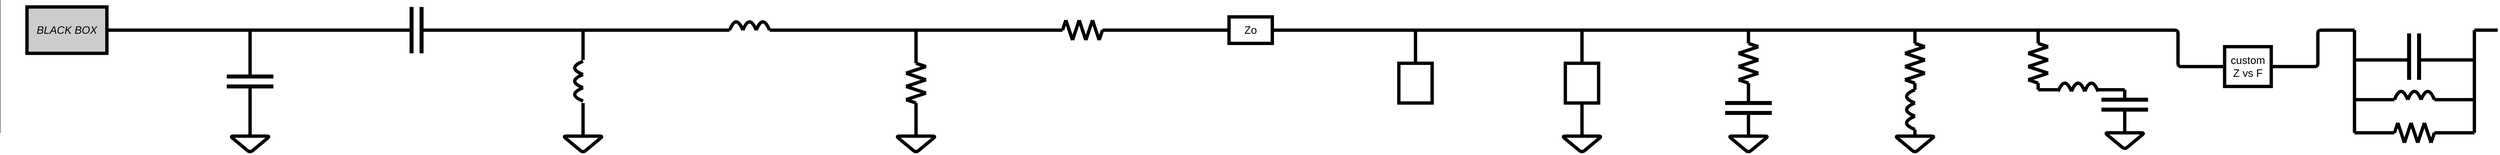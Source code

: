 <mxfile>
    <diagram id="JiPeBnl8MNzj9gC05diy" name="Page-1">
        <mxGraphModel dx="1409" dy="531" grid="1" gridSize="10" guides="1" tooltips="1" connect="1" arrows="1" fold="1" page="1" pageScale="1" pageWidth="827" pageHeight="1169" math="0" shadow="0">
            <root>
                <mxCell id="0"/>
                <mxCell id="1" parent="0"/>
                <mxCell id="uBmhupHGeQe9Bv0V8wx_-3" value="" style="endArrow=none;html=1;strokeWidth=10;" parent="1" edge="1">
                    <mxGeometry width="50" height="50" relative="1" as="geometry">
                        <mxPoint y="100" as="sourcePoint"/>
                        <mxPoint x="500" y="100" as="targetPoint"/>
                    </mxGeometry>
                </mxCell>
                <mxCell id="uBmhupHGeQe9Bv0V8wx_-4" value="" style="endArrow=none;html=1;strokeWidth=10;" parent="1" edge="1">
                    <mxGeometry width="50" height="50" relative="1" as="geometry">
                        <mxPoint x="250" y="240" as="sourcePoint"/>
                        <mxPoint x="250" y="100" as="targetPoint"/>
                    </mxGeometry>
                </mxCell>
                <mxCell id="uBmhupHGeQe9Bv0V8wx_-5" value="" style="endArrow=none;html=1;strokeWidth=12;" parent="1" edge="1">
                    <mxGeometry width="50" height="50" relative="1" as="geometry">
                        <mxPoint x="180" y="240" as="sourcePoint"/>
                        <mxPoint x="320" y="240" as="targetPoint"/>
                    </mxGeometry>
                </mxCell>
                <mxCell id="uBmhupHGeQe9Bv0V8wx_-6" value="" style="endArrow=none;html=1;strokeWidth=12;" parent="1" edge="1">
                    <mxGeometry width="50" height="50" relative="1" as="geometry">
                        <mxPoint x="180" y="270" as="sourcePoint"/>
                        <mxPoint x="320" y="270" as="targetPoint"/>
                    </mxGeometry>
                </mxCell>
                <mxCell id="uBmhupHGeQe9Bv0V8wx_-7" value="" style="endArrow=none;html=1;strokeWidth=10;" parent="1" edge="1">
                    <mxGeometry width="50" height="50" relative="1" as="geometry">
                        <mxPoint x="250" y="420" as="sourcePoint"/>
                        <mxPoint x="250" y="270" as="targetPoint"/>
                    </mxGeometry>
                </mxCell>
                <mxCell id="uBmhupHGeQe9Bv0V8wx_-8" value="" style="endArrow=none;html=1;strokeWidth=10;" parent="1" edge="1">
                    <mxGeometry width="50" height="50" relative="1" as="geometry">
                        <mxPoint x="250" y="420" as="sourcePoint"/>
                        <mxPoint x="250" y="420" as="targetPoint"/>
                        <Array as="points">
                            <mxPoint x="310" y="420"/>
                            <mxPoint x="250" y="470"/>
                            <mxPoint x="190" y="420"/>
                        </Array>
                    </mxGeometry>
                </mxCell>
                <mxCell id="uBmhupHGeQe9Bv0V8wx_-11" value="" style="endArrow=none;html=1;strokeWidth=10;" parent="1" edge="1">
                    <mxGeometry width="50" height="50" relative="1" as="geometry">
                        <mxPoint x="500" y="100" as="sourcePoint"/>
                        <mxPoint x="730" y="100" as="targetPoint"/>
                    </mxGeometry>
                </mxCell>
                <mxCell id="uBmhupHGeQe9Bv0V8wx_-12" value="" style="endArrow=none;html=1;strokeWidth=12;" parent="1" edge="1">
                    <mxGeometry width="50" height="50" relative="1" as="geometry">
                        <mxPoint x="735" y="30" as="sourcePoint"/>
                        <mxPoint x="735" y="170" as="targetPoint"/>
                    </mxGeometry>
                </mxCell>
                <mxCell id="uBmhupHGeQe9Bv0V8wx_-15" value="" style="endArrow=none;html=1;strokeWidth=12;" parent="1" edge="1">
                    <mxGeometry width="50" height="50" relative="1" as="geometry">
                        <mxPoint x="765" y="30" as="sourcePoint"/>
                        <mxPoint x="765" y="170" as="targetPoint"/>
                    </mxGeometry>
                </mxCell>
                <mxCell id="uBmhupHGeQe9Bv0V8wx_-16" value="" style="endArrow=none;html=1;strokeWidth=10;" parent="1" edge="1">
                    <mxGeometry width="50" height="50" relative="1" as="geometry">
                        <mxPoint x="770" y="100" as="sourcePoint"/>
                        <mxPoint x="1000" y="100" as="targetPoint"/>
                    </mxGeometry>
                </mxCell>
                <mxCell id="uBmhupHGeQe9Bv0V8wx_-25" value="" style="endArrow=none;html=1;strokeWidth=10;" parent="1" edge="1">
                    <mxGeometry width="50" height="50" relative="1" as="geometry">
                        <mxPoint x="1000" y="100" as="sourcePoint"/>
                        <mxPoint x="1500" y="100" as="targetPoint"/>
                    </mxGeometry>
                </mxCell>
                <mxCell id="uBmhupHGeQe9Bv0V8wx_-26" value="" style="endArrow=none;html=1;strokeWidth=10;" parent="1" edge="1">
                    <mxGeometry width="50" height="50" relative="1" as="geometry">
                        <mxPoint x="1250" y="190" as="sourcePoint"/>
                        <mxPoint x="1250" y="100" as="targetPoint"/>
                    </mxGeometry>
                </mxCell>
                <mxCell id="uBmhupHGeQe9Bv0V8wx_-29" value="" style="endArrow=none;html=1;strokeWidth=10;" parent="1" edge="1">
                    <mxGeometry width="50" height="50" relative="1" as="geometry">
                        <mxPoint x="1250" y="420" as="sourcePoint"/>
                        <mxPoint x="1250" y="320" as="targetPoint"/>
                    </mxGeometry>
                </mxCell>
                <mxCell id="uBmhupHGeQe9Bv0V8wx_-30" value="" style="endArrow=none;html=1;strokeWidth=10;" parent="1" edge="1">
                    <mxGeometry width="50" height="50" relative="1" as="geometry">
                        <mxPoint x="1250" y="420" as="sourcePoint"/>
                        <mxPoint x="1250" y="420" as="targetPoint"/>
                        <Array as="points">
                            <mxPoint x="1310" y="420"/>
                            <mxPoint x="1250" y="470"/>
                            <mxPoint x="1190" y="420"/>
                        </Array>
                    </mxGeometry>
                </mxCell>
                <mxCell id="uBmhupHGeQe9Bv0V8wx_-31" value="" style="endArrow=none;html=1;strokeWidth=10;curved=1;" parent="1" edge="1">
                    <mxGeometry width="50" height="50" relative="1" as="geometry">
                        <mxPoint x="1250" y="314" as="sourcePoint"/>
                        <mxPoint x="1250" y="274" as="targetPoint"/>
                        <Array as="points">
                            <mxPoint x="1200" y="294"/>
                        </Array>
                    </mxGeometry>
                </mxCell>
                <mxCell id="uBmhupHGeQe9Bv0V8wx_-32" value="" style="endArrow=none;html=1;strokeWidth=10;curved=1;" parent="1" edge="1">
                    <mxGeometry width="50" height="50" relative="1" as="geometry">
                        <mxPoint x="1250" y="274" as="sourcePoint"/>
                        <mxPoint x="1250" y="234" as="targetPoint"/>
                        <Array as="points">
                            <mxPoint x="1200" y="254"/>
                        </Array>
                    </mxGeometry>
                </mxCell>
                <mxCell id="uBmhupHGeQe9Bv0V8wx_-33" value="" style="endArrow=none;html=1;strokeWidth=10;curved=1;" parent="1" edge="1">
                    <mxGeometry width="50" height="50" relative="1" as="geometry">
                        <mxPoint x="1250" y="234" as="sourcePoint"/>
                        <mxPoint x="1250" y="194" as="targetPoint"/>
                        <Array as="points">
                            <mxPoint x="1200" y="214"/>
                        </Array>
                    </mxGeometry>
                </mxCell>
                <mxCell id="uBmhupHGeQe9Bv0V8wx_-35" value="" style="endArrow=none;html=1;strokeWidth=10;" parent="1" edge="1">
                    <mxGeometry width="50" height="50" relative="1" as="geometry">
                        <mxPoint x="1500" y="100" as="sourcePoint"/>
                        <mxPoint x="1690" y="100" as="targetPoint"/>
                    </mxGeometry>
                </mxCell>
                <mxCell id="uBmhupHGeQe9Bv0V8wx_-38" value="" style="endArrow=none;html=1;strokeWidth=10;" parent="1" edge="1">
                    <mxGeometry width="50" height="50" relative="1" as="geometry">
                        <mxPoint x="1810" y="100" as="sourcePoint"/>
                        <mxPoint x="2000" y="100" as="targetPoint"/>
                    </mxGeometry>
                </mxCell>
                <mxCell id="uBmhupHGeQe9Bv0V8wx_-42" value="" style="endArrow=none;html=1;strokeWidth=10;curved=1;" parent="1" edge="1">
                    <mxGeometry width="50" height="50" relative="1" as="geometry">
                        <mxPoint x="1690" y="100" as="sourcePoint"/>
                        <mxPoint x="1730" y="100" as="targetPoint"/>
                        <Array as="points">
                            <mxPoint x="1710" y="50"/>
                        </Array>
                    </mxGeometry>
                </mxCell>
                <mxCell id="uBmhupHGeQe9Bv0V8wx_-43" value="" style="endArrow=none;html=1;strokeWidth=10;curved=1;" parent="1" edge="1">
                    <mxGeometry width="50" height="50" relative="1" as="geometry">
                        <mxPoint x="1730" y="100" as="sourcePoint"/>
                        <mxPoint x="1770" y="100" as="targetPoint"/>
                        <Array as="points">
                            <mxPoint x="1750" y="50"/>
                        </Array>
                    </mxGeometry>
                </mxCell>
                <mxCell id="uBmhupHGeQe9Bv0V8wx_-44" value="" style="endArrow=none;html=1;strokeWidth=10;curved=1;" parent="1" edge="1">
                    <mxGeometry width="50" height="50" relative="1" as="geometry">
                        <mxPoint x="1770" y="100" as="sourcePoint"/>
                        <mxPoint x="1810" y="100" as="targetPoint"/>
                        <Array as="points">
                            <mxPoint x="1790" y="50"/>
                        </Array>
                    </mxGeometry>
                </mxCell>
                <mxCell id="uBmhupHGeQe9Bv0V8wx_-46" value="" style="endArrow=none;html=1;strokeWidth=10;" parent="1" edge="1">
                    <mxGeometry width="50" height="50" relative="1" as="geometry">
                        <mxPoint x="2000" y="100" as="sourcePoint"/>
                        <mxPoint x="2500" y="100" as="targetPoint"/>
                    </mxGeometry>
                </mxCell>
                <mxCell id="uBmhupHGeQe9Bv0V8wx_-47" value="" style="endArrow=none;html=1;strokeWidth=10;" parent="1" edge="1">
                    <mxGeometry width="50" height="50" relative="1" as="geometry">
                        <mxPoint x="2250" y="200" as="sourcePoint"/>
                        <mxPoint x="2250" y="100" as="targetPoint"/>
                    </mxGeometry>
                </mxCell>
                <mxCell id="uBmhupHGeQe9Bv0V8wx_-48" value="" style="endArrow=none;html=1;strokeWidth=10;" parent="1" edge="1">
                    <mxGeometry width="50" height="50" relative="1" as="geometry">
                        <mxPoint x="2250" y="420" as="sourcePoint"/>
                        <mxPoint x="2250" y="320" as="targetPoint"/>
                    </mxGeometry>
                </mxCell>
                <mxCell id="uBmhupHGeQe9Bv0V8wx_-49" value="" style="endArrow=none;html=1;strokeWidth=10;" parent="1" edge="1">
                    <mxGeometry width="50" height="50" relative="1" as="geometry">
                        <mxPoint x="2250" y="420" as="sourcePoint"/>
                        <mxPoint x="2250" y="420" as="targetPoint"/>
                        <Array as="points">
                            <mxPoint x="2310" y="420"/>
                            <mxPoint x="2250" y="470"/>
                            <mxPoint x="2190" y="420"/>
                        </Array>
                    </mxGeometry>
                </mxCell>
                <mxCell id="uBmhupHGeQe9Bv0V8wx_-53" value="" style="endArrow=none;html=1;strokeWidth=10;" parent="1" edge="1">
                    <mxGeometry width="50" height="50" relative="1" as="geometry">
                        <mxPoint x="2280" y="210" as="sourcePoint"/>
                        <mxPoint x="2250" y="200" as="targetPoint"/>
                    </mxGeometry>
                </mxCell>
                <mxCell id="uBmhupHGeQe9Bv0V8wx_-54" value="" style="endArrow=none;html=1;strokeWidth=10;" parent="1" edge="1">
                    <mxGeometry width="50" height="50" relative="1" as="geometry">
                        <mxPoint x="2280" y="250" as="sourcePoint"/>
                        <mxPoint x="2220" y="230.0" as="targetPoint"/>
                    </mxGeometry>
                </mxCell>
                <mxCell id="uBmhupHGeQe9Bv0V8wx_-55" value="" style="endArrow=none;html=1;strokeWidth=10;" parent="1" edge="1">
                    <mxGeometry width="50" height="50" relative="1" as="geometry">
                        <mxPoint x="2280" y="290" as="sourcePoint"/>
                        <mxPoint x="2220" y="270.0" as="targetPoint"/>
                    </mxGeometry>
                </mxCell>
                <mxCell id="uBmhupHGeQe9Bv0V8wx_-56" value="" style="endArrow=none;html=1;strokeWidth=10;" parent="1" edge="1">
                    <mxGeometry width="50" height="50" relative="1" as="geometry">
                        <mxPoint x="2280" y="250" as="sourcePoint"/>
                        <mxPoint x="2220" y="270" as="targetPoint"/>
                    </mxGeometry>
                </mxCell>
                <mxCell id="uBmhupHGeQe9Bv0V8wx_-57" value="" style="endArrow=none;html=1;strokeWidth=10;" parent="1" edge="1">
                    <mxGeometry width="50" height="50" relative="1" as="geometry">
                        <mxPoint x="2280" y="210.0" as="sourcePoint"/>
                        <mxPoint x="2220" y="230" as="targetPoint"/>
                    </mxGeometry>
                </mxCell>
                <mxCell id="uBmhupHGeQe9Bv0V8wx_-59" value="" style="endArrow=none;html=1;strokeWidth=10;" parent="1" edge="1">
                    <mxGeometry width="50" height="50" relative="1" as="geometry">
                        <mxPoint x="2280" y="290.0" as="sourcePoint"/>
                        <mxPoint x="2220" y="310" as="targetPoint"/>
                    </mxGeometry>
                </mxCell>
                <mxCell id="uBmhupHGeQe9Bv0V8wx_-60" value="" style="endArrow=none;html=1;strokeWidth=10;" parent="1" edge="1">
                    <mxGeometry width="50" height="50" relative="1" as="geometry">
                        <mxPoint x="2250" y="320.0" as="sourcePoint"/>
                        <mxPoint x="2220" y="310.0" as="targetPoint"/>
                    </mxGeometry>
                </mxCell>
                <mxCell id="uBmhupHGeQe9Bv0V8wx_-63" value="" style="endArrow=none;html=1;strokeWidth=10;" parent="1" edge="1">
                    <mxGeometry width="50" height="50" relative="1" as="geometry">
                        <mxPoint x="2500" y="100.0" as="sourcePoint"/>
                        <mxPoint x="2690" y="100.0" as="targetPoint"/>
                    </mxGeometry>
                </mxCell>
                <mxCell id="uBmhupHGeQe9Bv0V8wx_-64" value="" style="endArrow=none;html=1;strokeWidth=10;" parent="1" edge="1">
                    <mxGeometry width="50" height="50" relative="1" as="geometry">
                        <mxPoint x="2810" y="100.0" as="sourcePoint"/>
                        <mxPoint x="3000" y="100.0" as="targetPoint"/>
                    </mxGeometry>
                </mxCell>
                <mxCell id="uBmhupHGeQe9Bv0V8wx_-68" value="" style="endArrow=none;html=1;strokeWidth=10;" parent="1" edge="1">
                    <mxGeometry width="50" height="50" relative="1" as="geometry">
                        <mxPoint x="2700" y="70" as="sourcePoint"/>
                        <mxPoint x="2690" y="100.0" as="targetPoint"/>
                    </mxGeometry>
                </mxCell>
                <mxCell id="uBmhupHGeQe9Bv0V8wx_-69" value="" style="endArrow=none;html=1;strokeWidth=10;" parent="1" edge="1">
                    <mxGeometry width="50" height="50" relative="1" as="geometry">
                        <mxPoint x="2700" y="70.0" as="sourcePoint"/>
                        <mxPoint x="2720" y="130" as="targetPoint"/>
                    </mxGeometry>
                </mxCell>
                <mxCell id="uBmhupHGeQe9Bv0V8wx_-70" value="" style="endArrow=none;html=1;strokeWidth=10;" parent="1" edge="1">
                    <mxGeometry width="50" height="50" relative="1" as="geometry">
                        <mxPoint x="2740" y="70.0" as="sourcePoint"/>
                        <mxPoint x="2760" y="130" as="targetPoint"/>
                    </mxGeometry>
                </mxCell>
                <mxCell id="uBmhupHGeQe9Bv0V8wx_-71" value="" style="endArrow=none;html=1;strokeWidth=10;" parent="1" edge="1">
                    <mxGeometry width="50" height="50" relative="1" as="geometry">
                        <mxPoint x="2780" y="70.0" as="sourcePoint"/>
                        <mxPoint x="2800" y="130" as="targetPoint"/>
                    </mxGeometry>
                </mxCell>
                <mxCell id="uBmhupHGeQe9Bv0V8wx_-72" value="" style="endArrow=none;html=1;strokeWidth=10;" parent="1" edge="1">
                    <mxGeometry width="50" height="50" relative="1" as="geometry">
                        <mxPoint x="2740" y="70" as="sourcePoint"/>
                        <mxPoint x="2720" y="130.0" as="targetPoint"/>
                    </mxGeometry>
                </mxCell>
                <mxCell id="uBmhupHGeQe9Bv0V8wx_-73" value="" style="endArrow=none;html=1;strokeWidth=10;" parent="1" edge="1">
                    <mxGeometry width="50" height="50" relative="1" as="geometry">
                        <mxPoint x="2780" y="70.0" as="sourcePoint"/>
                        <mxPoint x="2760" y="130.0" as="targetPoint"/>
                    </mxGeometry>
                </mxCell>
                <mxCell id="uBmhupHGeQe9Bv0V8wx_-74" value="" style="endArrow=none;html=1;strokeWidth=10;" parent="1" edge="1">
                    <mxGeometry width="50" height="50" relative="1" as="geometry">
                        <mxPoint x="2810" y="100.0" as="sourcePoint"/>
                        <mxPoint x="2800" y="130.0" as="targetPoint"/>
                    </mxGeometry>
                </mxCell>
                <mxCell id="uBmhupHGeQe9Bv0V8wx_-76" value="" style="endArrow=none;html=1;strokeWidth=10;" parent="1" edge="1">
                    <mxGeometry width="50" height="50" relative="1" as="geometry">
                        <mxPoint x="3000" y="100" as="sourcePoint"/>
                        <mxPoint x="3190" y="100" as="targetPoint"/>
                    </mxGeometry>
                </mxCell>
                <mxCell id="uBmhupHGeQe9Bv0V8wx_-77" value="" style="endArrow=none;html=1;strokeWidth=10;" parent="1" edge="1">
                    <mxGeometry width="50" height="50" relative="1" as="geometry">
                        <mxPoint x="3320" y="100" as="sourcePoint"/>
                        <mxPoint x="3500" y="100" as="targetPoint"/>
                    </mxGeometry>
                </mxCell>
                <mxCell id="uBmhupHGeQe9Bv0V8wx_-86" value="&lt;font style=&quot;font-size: 32px&quot;&gt;Zo&lt;/font&gt;" style="rounded=0;whiteSpace=wrap;html=1;glass=0;strokeColor=#000000;fillColor=none;strokeWidth=10;" parent="1" vertex="1">
                    <mxGeometry x="3190" y="60" width="130" height="80" as="geometry"/>
                </mxCell>
                <mxCell id="uBmhupHGeQe9Bv0V8wx_-92" value="" style="endArrow=none;html=1;strokeWidth=10;" parent="1" edge="1">
                    <mxGeometry width="50" height="50" relative="1" as="geometry">
                        <mxPoint x="3500" y="100" as="sourcePoint"/>
                        <mxPoint x="4000" y="100" as="targetPoint"/>
                    </mxGeometry>
                </mxCell>
                <mxCell id="uBmhupHGeQe9Bv0V8wx_-93" value="" style="endArrow=none;html=1;strokeWidth=10;" parent="1" edge="1">
                    <mxGeometry width="50" height="50" relative="1" as="geometry">
                        <mxPoint x="3750" y="200" as="sourcePoint"/>
                        <mxPoint x="3750" y="100" as="targetPoint"/>
                    </mxGeometry>
                </mxCell>
                <mxCell id="uBmhupHGeQe9Bv0V8wx_-103" value="" style="rounded=0;whiteSpace=wrap;html=1;glass=0;strokeColor=#000000;fillColor=none;strokeWidth=10;" parent="1" vertex="1">
                    <mxGeometry x="3700" y="200" width="100" height="120" as="geometry"/>
                </mxCell>
                <mxCell id="uBmhupHGeQe9Bv0V8wx_-105" value="" style="endArrow=none;html=1;strokeWidth=10;" parent="1" edge="1">
                    <mxGeometry width="50" height="50" relative="1" as="geometry">
                        <mxPoint x="4000" y="100" as="sourcePoint"/>
                        <mxPoint x="4500" y="100" as="targetPoint"/>
                    </mxGeometry>
                </mxCell>
                <mxCell id="uBmhupHGeQe9Bv0V8wx_-106" value="" style="endArrow=none;html=1;strokeWidth=10;" parent="1" edge="1">
                    <mxGeometry width="50" height="50" relative="1" as="geometry">
                        <mxPoint x="4250" y="200" as="sourcePoint"/>
                        <mxPoint x="4250" y="100" as="targetPoint"/>
                    </mxGeometry>
                </mxCell>
                <mxCell id="uBmhupHGeQe9Bv0V8wx_-107" value="" style="endArrow=none;html=1;strokeWidth=10;" parent="1" edge="1">
                    <mxGeometry width="50" height="50" relative="1" as="geometry">
                        <mxPoint x="4250" y="420" as="sourcePoint"/>
                        <mxPoint x="4250" y="320" as="targetPoint"/>
                    </mxGeometry>
                </mxCell>
                <mxCell id="uBmhupHGeQe9Bv0V8wx_-108" value="" style="endArrow=none;html=1;strokeWidth=10;" parent="1" edge="1">
                    <mxGeometry width="50" height="50" relative="1" as="geometry">
                        <mxPoint x="4250" y="420" as="sourcePoint"/>
                        <mxPoint x="4250" y="420" as="targetPoint"/>
                        <Array as="points">
                            <mxPoint x="4310" y="420"/>
                            <mxPoint x="4250" y="470"/>
                            <mxPoint x="4190" y="420"/>
                        </Array>
                    </mxGeometry>
                </mxCell>
                <mxCell id="uBmhupHGeQe9Bv0V8wx_-109" value="" style="rounded=0;whiteSpace=wrap;html=1;glass=0;strokeColor=#000000;fillColor=none;strokeWidth=10;" parent="1" vertex="1">
                    <mxGeometry x="4200" y="200" width="100" height="120" as="geometry"/>
                </mxCell>
                <mxCell id="uBmhupHGeQe9Bv0V8wx_-111" value="" style="endArrow=none;html=1;strokeWidth=10;" parent="1" edge="1">
                    <mxGeometry width="50" height="50" relative="1" as="geometry">
                        <mxPoint x="4500" y="100" as="sourcePoint"/>
                        <mxPoint x="5000" y="100" as="targetPoint"/>
                    </mxGeometry>
                </mxCell>
                <mxCell id="uBmhupHGeQe9Bv0V8wx_-112" value="" style="endArrow=none;html=1;strokeWidth=10;" parent="1" edge="1">
                    <mxGeometry width="50" height="50" relative="1" as="geometry">
                        <mxPoint x="4750" y="140" as="sourcePoint"/>
                        <mxPoint x="4750" y="100" as="targetPoint"/>
                    </mxGeometry>
                </mxCell>
                <mxCell id="uBmhupHGeQe9Bv0V8wx_-113" value="" style="endArrow=none;html=1;strokeWidth=12;" parent="1" edge="1">
                    <mxGeometry width="50" height="50" relative="1" as="geometry">
                        <mxPoint x="4680" y="320" as="sourcePoint"/>
                        <mxPoint x="4820" y="320" as="targetPoint"/>
                    </mxGeometry>
                </mxCell>
                <mxCell id="uBmhupHGeQe9Bv0V8wx_-114" value="" style="endArrow=none;html=1;strokeWidth=12;" parent="1" edge="1">
                    <mxGeometry width="50" height="50" relative="1" as="geometry">
                        <mxPoint x="4680" y="350" as="sourcePoint"/>
                        <mxPoint x="4820" y="350" as="targetPoint"/>
                    </mxGeometry>
                </mxCell>
                <mxCell id="uBmhupHGeQe9Bv0V8wx_-115" value="" style="endArrow=none;html=1;strokeWidth=10;" parent="1" edge="1">
                    <mxGeometry width="50" height="50" relative="1" as="geometry">
                        <mxPoint x="4750" y="420" as="sourcePoint"/>
                        <mxPoint x="4750" y="350" as="targetPoint"/>
                    </mxGeometry>
                </mxCell>
                <mxCell id="uBmhupHGeQe9Bv0V8wx_-116" value="" style="endArrow=none;html=1;strokeWidth=10;" parent="1" edge="1">
                    <mxGeometry width="50" height="50" relative="1" as="geometry">
                        <mxPoint x="4750" y="420" as="sourcePoint"/>
                        <mxPoint x="4750" y="420" as="targetPoint"/>
                        <Array as="points">
                            <mxPoint x="4810" y="420"/>
                            <mxPoint x="4750" y="470"/>
                            <mxPoint x="4690" y="420"/>
                        </Array>
                    </mxGeometry>
                </mxCell>
                <mxCell id="uBmhupHGeQe9Bv0V8wx_-126" value="" style="endArrow=none;html=1;strokeWidth=10;" parent="1" edge="1">
                    <mxGeometry width="50" height="50" relative="1" as="geometry">
                        <mxPoint x="4780" y="150" as="sourcePoint"/>
                        <mxPoint x="4750" y="140" as="targetPoint"/>
                    </mxGeometry>
                </mxCell>
                <mxCell id="uBmhupHGeQe9Bv0V8wx_-127" value="" style="endArrow=none;html=1;strokeWidth=10;" parent="1" edge="1">
                    <mxGeometry width="50" height="50" relative="1" as="geometry">
                        <mxPoint x="4780" y="190" as="sourcePoint"/>
                        <mxPoint x="4720" y="170" as="targetPoint"/>
                    </mxGeometry>
                </mxCell>
                <mxCell id="uBmhupHGeQe9Bv0V8wx_-128" value="" style="endArrow=none;html=1;strokeWidth=10;" parent="1" edge="1">
                    <mxGeometry width="50" height="50" relative="1" as="geometry">
                        <mxPoint x="4780" y="230" as="sourcePoint"/>
                        <mxPoint x="4720" y="210" as="targetPoint"/>
                    </mxGeometry>
                </mxCell>
                <mxCell id="uBmhupHGeQe9Bv0V8wx_-129" value="" style="endArrow=none;html=1;strokeWidth=10;" parent="1" edge="1">
                    <mxGeometry width="50" height="50" relative="1" as="geometry">
                        <mxPoint x="4780" y="190" as="sourcePoint"/>
                        <mxPoint x="4720" y="210" as="targetPoint"/>
                    </mxGeometry>
                </mxCell>
                <mxCell id="uBmhupHGeQe9Bv0V8wx_-130" value="" style="endArrow=none;html=1;strokeWidth=10;" parent="1" edge="1">
                    <mxGeometry width="50" height="50" relative="1" as="geometry">
                        <mxPoint x="4780" y="150" as="sourcePoint"/>
                        <mxPoint x="4720" y="170" as="targetPoint"/>
                    </mxGeometry>
                </mxCell>
                <mxCell id="uBmhupHGeQe9Bv0V8wx_-131" value="" style="endArrow=none;html=1;strokeWidth=10;" parent="1" edge="1">
                    <mxGeometry width="50" height="50" relative="1" as="geometry">
                        <mxPoint x="4780" y="230" as="sourcePoint"/>
                        <mxPoint x="4720" y="250" as="targetPoint"/>
                    </mxGeometry>
                </mxCell>
                <mxCell id="uBmhupHGeQe9Bv0V8wx_-132" value="" style="endArrow=none;html=1;strokeWidth=10;" parent="1" edge="1">
                    <mxGeometry width="50" height="50" relative="1" as="geometry">
                        <mxPoint x="4750" y="260" as="sourcePoint"/>
                        <mxPoint x="4720" y="250" as="targetPoint"/>
                    </mxGeometry>
                </mxCell>
                <mxCell id="uBmhupHGeQe9Bv0V8wx_-133" value="" style="endArrow=none;html=1;strokeWidth=10;" parent="1" edge="1">
                    <mxGeometry width="50" height="50" relative="1" as="geometry">
                        <mxPoint x="4750" y="320" as="sourcePoint"/>
                        <mxPoint x="4750" y="260" as="targetPoint"/>
                    </mxGeometry>
                </mxCell>
                <mxCell id="uBmhupHGeQe9Bv0V8wx_-135" value="" style="endArrow=none;html=1;strokeWidth=10;" parent="1" edge="1">
                    <mxGeometry width="50" height="50" relative="1" as="geometry">
                        <mxPoint x="5000" y="100" as="sourcePoint"/>
                        <mxPoint x="5500" y="100" as="targetPoint"/>
                    </mxGeometry>
                </mxCell>
                <mxCell id="uBmhupHGeQe9Bv0V8wx_-136" value="" style="endArrow=none;html=1;strokeWidth=10;" parent="1" edge="1">
                    <mxGeometry width="50" height="50" relative="1" as="geometry">
                        <mxPoint x="5250" y="140" as="sourcePoint"/>
                        <mxPoint x="5250" y="100" as="targetPoint"/>
                    </mxGeometry>
                </mxCell>
                <mxCell id="uBmhupHGeQe9Bv0V8wx_-140" value="" style="endArrow=none;html=1;strokeWidth=10;" parent="1" edge="1">
                    <mxGeometry width="50" height="50" relative="1" as="geometry">
                        <mxPoint x="5250" y="420" as="sourcePoint"/>
                        <mxPoint x="5250" y="420" as="targetPoint"/>
                        <Array as="points">
                            <mxPoint x="5310" y="420"/>
                            <mxPoint x="5250" y="470"/>
                            <mxPoint x="5190" y="420"/>
                        </Array>
                    </mxGeometry>
                </mxCell>
                <mxCell id="uBmhupHGeQe9Bv0V8wx_-141" value="" style="endArrow=none;html=1;strokeWidth=10;" parent="1" edge="1">
                    <mxGeometry width="50" height="50" relative="1" as="geometry">
                        <mxPoint x="5280" y="150" as="sourcePoint"/>
                        <mxPoint x="5250" y="140" as="targetPoint"/>
                    </mxGeometry>
                </mxCell>
                <mxCell id="uBmhupHGeQe9Bv0V8wx_-142" value="" style="endArrow=none;html=1;strokeWidth=10;" parent="1" edge="1">
                    <mxGeometry width="50" height="50" relative="1" as="geometry">
                        <mxPoint x="5280" y="190" as="sourcePoint"/>
                        <mxPoint x="5220" y="170" as="targetPoint"/>
                    </mxGeometry>
                </mxCell>
                <mxCell id="uBmhupHGeQe9Bv0V8wx_-143" value="" style="endArrow=none;html=1;strokeWidth=10;" parent="1" edge="1">
                    <mxGeometry width="50" height="50" relative="1" as="geometry">
                        <mxPoint x="5280" y="230" as="sourcePoint"/>
                        <mxPoint x="5220" y="210" as="targetPoint"/>
                    </mxGeometry>
                </mxCell>
                <mxCell id="uBmhupHGeQe9Bv0V8wx_-144" value="" style="endArrow=none;html=1;strokeWidth=10;" parent="1" edge="1">
                    <mxGeometry width="50" height="50" relative="1" as="geometry">
                        <mxPoint x="5280" y="190" as="sourcePoint"/>
                        <mxPoint x="5220" y="210" as="targetPoint"/>
                    </mxGeometry>
                </mxCell>
                <mxCell id="uBmhupHGeQe9Bv0V8wx_-145" value="" style="endArrow=none;html=1;strokeWidth=10;" parent="1" edge="1">
                    <mxGeometry width="50" height="50" relative="1" as="geometry">
                        <mxPoint x="5280" y="150" as="sourcePoint"/>
                        <mxPoint x="5220" y="170" as="targetPoint"/>
                    </mxGeometry>
                </mxCell>
                <mxCell id="uBmhupHGeQe9Bv0V8wx_-146" value="" style="endArrow=none;html=1;strokeWidth=10;" parent="1" edge="1">
                    <mxGeometry width="50" height="50" relative="1" as="geometry">
                        <mxPoint x="5280" y="230" as="sourcePoint"/>
                        <mxPoint x="5220" y="250" as="targetPoint"/>
                    </mxGeometry>
                </mxCell>
                <mxCell id="uBmhupHGeQe9Bv0V8wx_-147" value="" style="endArrow=none;html=1;strokeWidth=10;" parent="1" edge="1">
                    <mxGeometry width="50" height="50" relative="1" as="geometry">
                        <mxPoint x="5250" y="260" as="sourcePoint"/>
                        <mxPoint x="5220" y="250" as="targetPoint"/>
                    </mxGeometry>
                </mxCell>
                <mxCell id="uBmhupHGeQe9Bv0V8wx_-150" value="" style="endArrow=none;html=1;strokeWidth=10;curved=1;" parent="1" edge="1">
                    <mxGeometry width="50" height="50" relative="1" as="geometry">
                        <mxPoint x="5250" y="400" as="sourcePoint"/>
                        <mxPoint x="5250" y="360" as="targetPoint"/>
                        <Array as="points">
                            <mxPoint x="5200" y="380"/>
                        </Array>
                    </mxGeometry>
                </mxCell>
                <mxCell id="uBmhupHGeQe9Bv0V8wx_-151" value="" style="endArrow=none;html=1;strokeWidth=10;curved=1;" parent="1" edge="1">
                    <mxGeometry width="50" height="50" relative="1" as="geometry">
                        <mxPoint x="5250" y="360" as="sourcePoint"/>
                        <mxPoint x="5250" y="320" as="targetPoint"/>
                        <Array as="points">
                            <mxPoint x="5200" y="340"/>
                        </Array>
                    </mxGeometry>
                </mxCell>
                <mxCell id="uBmhupHGeQe9Bv0V8wx_-152" value="" style="endArrow=none;html=1;strokeWidth=10;curved=1;" parent="1" edge="1">
                    <mxGeometry width="50" height="50" relative="1" as="geometry">
                        <mxPoint x="5250" y="320" as="sourcePoint"/>
                        <mxPoint x="5250" y="280" as="targetPoint"/>
                        <Array as="points">
                            <mxPoint x="5200" y="300"/>
                        </Array>
                    </mxGeometry>
                </mxCell>
                <mxCell id="uBmhupHGeQe9Bv0V8wx_-155" value="" style="endArrow=none;html=1;strokeWidth=10;" parent="1" edge="1">
                    <mxGeometry width="50" height="50" relative="1" as="geometry">
                        <mxPoint x="5250" y="280" as="sourcePoint"/>
                        <mxPoint x="5249.66" y="260.0" as="targetPoint"/>
                    </mxGeometry>
                </mxCell>
                <mxCell id="uBmhupHGeQe9Bv0V8wx_-156" value="" style="endArrow=none;html=1;strokeWidth=10;" parent="1" edge="1">
                    <mxGeometry width="50" height="50" relative="1" as="geometry">
                        <mxPoint x="5250.0" y="420" as="sourcePoint"/>
                        <mxPoint x="5249.66" y="400.0" as="targetPoint"/>
                    </mxGeometry>
                </mxCell>
                <mxCell id="uBmhupHGeQe9Bv0V8wx_-158" value="" style="endArrow=none;html=1;strokeWidth=10;" parent="1" edge="1">
                    <mxGeometry width="50" height="50" relative="1" as="geometry">
                        <mxPoint x="5500" y="100" as="sourcePoint"/>
                        <mxPoint x="6000" y="100" as="targetPoint"/>
                    </mxGeometry>
                </mxCell>
                <mxCell id="uBmhupHGeQe9Bv0V8wx_-159" value="" style="endArrow=none;html=1;strokeWidth=10;" parent="1" edge="1">
                    <mxGeometry width="50" height="50" relative="1" as="geometry">
                        <mxPoint x="5620" y="140" as="sourcePoint"/>
                        <mxPoint x="5620" y="100" as="targetPoint"/>
                    </mxGeometry>
                </mxCell>
                <mxCell id="uBmhupHGeQe9Bv0V8wx_-161" value="" style="endArrow=none;html=1;strokeWidth=10;" parent="1" edge="1">
                    <mxGeometry width="50" height="50" relative="1" as="geometry">
                        <mxPoint x="5650" y="150" as="sourcePoint"/>
                        <mxPoint x="5620" y="140" as="targetPoint"/>
                    </mxGeometry>
                </mxCell>
                <mxCell id="uBmhupHGeQe9Bv0V8wx_-162" value="" style="endArrow=none;html=1;strokeWidth=10;" parent="1" edge="1">
                    <mxGeometry width="50" height="50" relative="1" as="geometry">
                        <mxPoint x="5650" y="190" as="sourcePoint"/>
                        <mxPoint x="5590" y="170" as="targetPoint"/>
                    </mxGeometry>
                </mxCell>
                <mxCell id="uBmhupHGeQe9Bv0V8wx_-163" value="" style="endArrow=none;html=1;strokeWidth=10;" parent="1" edge="1">
                    <mxGeometry width="50" height="50" relative="1" as="geometry">
                        <mxPoint x="5650" y="230" as="sourcePoint"/>
                        <mxPoint x="5590" y="210" as="targetPoint"/>
                    </mxGeometry>
                </mxCell>
                <mxCell id="uBmhupHGeQe9Bv0V8wx_-164" value="" style="endArrow=none;html=1;strokeWidth=10;" parent="1" edge="1">
                    <mxGeometry width="50" height="50" relative="1" as="geometry">
                        <mxPoint x="5650" y="190" as="sourcePoint"/>
                        <mxPoint x="5590" y="210" as="targetPoint"/>
                    </mxGeometry>
                </mxCell>
                <mxCell id="uBmhupHGeQe9Bv0V8wx_-165" value="" style="endArrow=none;html=1;strokeWidth=10;" parent="1" edge="1">
                    <mxGeometry width="50" height="50" relative="1" as="geometry">
                        <mxPoint x="5650" y="150" as="sourcePoint"/>
                        <mxPoint x="5590" y="170" as="targetPoint"/>
                    </mxGeometry>
                </mxCell>
                <mxCell id="uBmhupHGeQe9Bv0V8wx_-166" value="" style="endArrow=none;html=1;strokeWidth=10;" parent="1" edge="1">
                    <mxGeometry width="50" height="50" relative="1" as="geometry">
                        <mxPoint x="5650" y="230" as="sourcePoint"/>
                        <mxPoint x="5590" y="250" as="targetPoint"/>
                    </mxGeometry>
                </mxCell>
                <mxCell id="uBmhupHGeQe9Bv0V8wx_-167" value="" style="endArrow=none;html=1;strokeWidth=10;" parent="1" edge="1">
                    <mxGeometry width="50" height="50" relative="1" as="geometry">
                        <mxPoint x="5620" y="260" as="sourcePoint"/>
                        <mxPoint x="5590" y="250" as="targetPoint"/>
                    </mxGeometry>
                </mxCell>
                <mxCell id="uBmhupHGeQe9Bv0V8wx_-176" value="" style="endArrow=none;html=1;strokeWidth=10;curved=1;" parent="1" edge="1">
                    <mxGeometry width="50" height="50" relative="1" as="geometry">
                        <mxPoint x="5680" y="285" as="sourcePoint"/>
                        <mxPoint x="5720" y="285" as="targetPoint"/>
                        <Array as="points">
                            <mxPoint x="5700" y="235"/>
                        </Array>
                    </mxGeometry>
                </mxCell>
                <mxCell id="uBmhupHGeQe9Bv0V8wx_-177" value="" style="endArrow=none;html=1;strokeWidth=10;curved=1;" parent="1" edge="1">
                    <mxGeometry width="50" height="50" relative="1" as="geometry">
                        <mxPoint x="5720" y="285" as="sourcePoint"/>
                        <mxPoint x="5760" y="285" as="targetPoint"/>
                        <Array as="points">
                            <mxPoint x="5740" y="235"/>
                        </Array>
                    </mxGeometry>
                </mxCell>
                <mxCell id="uBmhupHGeQe9Bv0V8wx_-178" value="" style="endArrow=none;html=1;strokeWidth=10;curved=1;" parent="1" edge="1">
                    <mxGeometry width="50" height="50" relative="1" as="geometry">
                        <mxPoint x="5760" y="285" as="sourcePoint"/>
                        <mxPoint x="5800" y="285" as="targetPoint"/>
                        <Array as="points">
                            <mxPoint x="5780" y="235"/>
                        </Array>
                    </mxGeometry>
                </mxCell>
                <mxCell id="uBmhupHGeQe9Bv0V8wx_-179" value="" style="endArrow=none;html=1;strokeWidth=12;" parent="1" edge="1">
                    <mxGeometry width="50" height="50" relative="1" as="geometry">
                        <mxPoint x="5810" y="310" as="sourcePoint"/>
                        <mxPoint x="5950" y="310" as="targetPoint"/>
                    </mxGeometry>
                </mxCell>
                <mxCell id="uBmhupHGeQe9Bv0V8wx_-180" value="" style="endArrow=none;html=1;strokeWidth=12;" parent="1" edge="1">
                    <mxGeometry width="50" height="50" relative="1" as="geometry">
                        <mxPoint x="5810" y="340" as="sourcePoint"/>
                        <mxPoint x="5950" y="340" as="targetPoint"/>
                    </mxGeometry>
                </mxCell>
                <mxCell id="uBmhupHGeQe9Bv0V8wx_-181" value="" style="endArrow=none;html=1;strokeWidth=10;" parent="1" edge="1">
                    <mxGeometry width="50" height="50" relative="1" as="geometry">
                        <mxPoint x="5880" y="410" as="sourcePoint"/>
                        <mxPoint x="5880" y="340" as="targetPoint"/>
                    </mxGeometry>
                </mxCell>
                <mxCell id="uBmhupHGeQe9Bv0V8wx_-182" value="" style="endArrow=none;html=1;strokeWidth=10;" parent="1" edge="1">
                    <mxGeometry width="50" height="50" relative="1" as="geometry">
                        <mxPoint x="5880" y="410" as="sourcePoint"/>
                        <mxPoint x="5880" y="410" as="targetPoint"/>
                        <Array as="points">
                            <mxPoint x="5940" y="410"/>
                            <mxPoint x="5880" y="460"/>
                            <mxPoint x="5820" y="410"/>
                        </Array>
                    </mxGeometry>
                </mxCell>
                <mxCell id="uBmhupHGeQe9Bv0V8wx_-185" value="" style="endArrow=none;html=1;strokeWidth=10;" parent="1" edge="1">
                    <mxGeometry width="50" height="50" relative="1" as="geometry">
                        <mxPoint x="5620" y="280" as="sourcePoint"/>
                        <mxPoint x="5620" y="260" as="targetPoint"/>
                    </mxGeometry>
                </mxCell>
                <mxCell id="uBmhupHGeQe9Bv0V8wx_-186" value="" style="endArrow=none;html=1;strokeWidth=10;" parent="1" edge="1">
                    <mxGeometry width="50" height="50" relative="1" as="geometry">
                        <mxPoint x="5620" y="280" as="sourcePoint"/>
                        <mxPoint x="5680" y="280" as="targetPoint"/>
                    </mxGeometry>
                </mxCell>
                <mxCell id="uBmhupHGeQe9Bv0V8wx_-187" value="" style="endArrow=none;html=1;strokeWidth=10;" parent="1" edge="1">
                    <mxGeometry width="50" height="50" relative="1" as="geometry">
                        <mxPoint x="5800" y="280" as="sourcePoint"/>
                        <mxPoint x="5880" y="280" as="targetPoint"/>
                    </mxGeometry>
                </mxCell>
                <mxCell id="uBmhupHGeQe9Bv0V8wx_-188" value="" style="endArrow=none;html=1;strokeWidth=10;" parent="1" edge="1">
                    <mxGeometry width="50" height="50" relative="1" as="geometry">
                        <mxPoint x="5880" y="310" as="sourcePoint"/>
                        <mxPoint x="5880" y="280" as="targetPoint"/>
                    </mxGeometry>
                </mxCell>
                <mxCell id="uBmhupHGeQe9Bv0V8wx_-198" value="" style="endArrow=none;html=1;strokeWidth=10;" parent="1" edge="1">
                    <mxGeometry width="50" height="50" relative="1" as="geometry">
                        <mxPoint x="-180" y="100" as="sourcePoint"/>
                        <mxPoint y="100" as="targetPoint"/>
                    </mxGeometry>
                </mxCell>
                <mxCell id="uBmhupHGeQe9Bv0V8wx_-199" value="&lt;font style=&quot;font-size: 32px&quot;&gt;&lt;i&gt;BLACK BOX&lt;/i&gt;&lt;/font&gt;" style="rounded=0;whiteSpace=wrap;html=1;glass=0;strokeColor=#000000;strokeWidth=10;fillColor=#CCCCCC;" parent="1" vertex="1">
                    <mxGeometry x="-420" y="30" width="240" height="140" as="geometry"/>
                </mxCell>
                <mxCell id="uBmhupHGeQe9Bv0V8wx_-203" value="" style="endArrow=none;html=1;strokeWidth=1;" parent="1" edge="1">
                    <mxGeometry width="50" height="50" relative="1" as="geometry">
                        <mxPoint x="-500" y="410" as="sourcePoint"/>
                        <mxPoint x="-500" y="10" as="targetPoint"/>
                    </mxGeometry>
                </mxCell>
                <mxCell id="20XGR4WP0BEkxepGxLnA-7" value="&lt;font style=&quot;font-size: 32px&quot;&gt;custom&lt;br&gt;Z vs F&lt;/font&gt;" style="rounded=0;whiteSpace=wrap;html=1;glass=0;strokeColor=#000000;fillColor=none;strokeWidth=10;" parent="1" vertex="1">
                    <mxGeometry x="6180" y="150" width="140" height="120" as="geometry"/>
                </mxCell>
                <mxCell id="EzZwEtxHJpUHMYqleFti-4" value="" style="endArrow=none;html=1;strokeWidth=10;" parent="1" target="20XGR4WP0BEkxepGxLnA-7" edge="1">
                    <mxGeometry width="50" height="50" relative="1" as="geometry">
                        <mxPoint x="6000" y="100" as="sourcePoint"/>
                        <mxPoint x="6500" y="130.0" as="targetPoint"/>
                        <Array as="points">
                            <mxPoint x="6040" y="100"/>
                            <mxPoint x="6040" y="210"/>
                        </Array>
                    </mxGeometry>
                </mxCell>
                <mxCell id="EzZwEtxHJpUHMYqleFti-6" value="" style="endArrow=none;html=1;strokeWidth=10;" parent="1" source="20XGR4WP0BEkxepGxLnA-7" edge="1">
                    <mxGeometry width="50" height="50" relative="1" as="geometry">
                        <mxPoint x="6320" y="100.0" as="sourcePoint"/>
                        <mxPoint x="6500" y="100" as="targetPoint"/>
                        <Array as="points">
                            <mxPoint x="6460" y="210"/>
                            <mxPoint x="6460" y="100"/>
                        </Array>
                    </mxGeometry>
                </mxCell>
                <mxCell id="22" value="" style="endArrow=none;html=1;strokeWidth=10;" edge="1" parent="1">
                    <mxGeometry width="50" height="50" relative="1" as="geometry">
                        <mxPoint x="6930" y="100" as="sourcePoint"/>
                        <mxPoint x="7000" y="100" as="targetPoint"/>
                    </mxGeometry>
                </mxCell>
                <mxCell id="42" value="" style="endArrow=none;html=1;strokeWidth=10;" edge="1" parent="1">
                    <mxGeometry width="50" height="50" relative="1" as="geometry">
                        <mxPoint x="6570" y="190" as="sourcePoint"/>
                        <mxPoint x="6729" y="190" as="targetPoint"/>
                    </mxGeometry>
                </mxCell>
                <mxCell id="43" value="" style="endArrow=none;html=1;strokeWidth=12;" edge="1" parent="1">
                    <mxGeometry width="50" height="50" relative="1" as="geometry">
                        <mxPoint x="6734" y="110" as="sourcePoint"/>
                        <mxPoint x="6734" y="250" as="targetPoint"/>
                    </mxGeometry>
                </mxCell>
                <mxCell id="44" value="" style="endArrow=none;html=1;strokeWidth=12;" edge="1" parent="1">
                    <mxGeometry width="50" height="50" relative="1" as="geometry">
                        <mxPoint x="6764" y="110" as="sourcePoint"/>
                        <mxPoint x="6764" y="250" as="targetPoint"/>
                    </mxGeometry>
                </mxCell>
                <mxCell id="45" value="" style="endArrow=none;html=1;strokeWidth=10;" edge="1" parent="1">
                    <mxGeometry width="50" height="50" relative="1" as="geometry">
                        <mxPoint x="6769" y="190" as="sourcePoint"/>
                        <mxPoint x="6930" y="190" as="targetPoint"/>
                    </mxGeometry>
                </mxCell>
                <mxCell id="46" value="" style="endArrow=none;html=1;strokeWidth=10;" edge="1" parent="1">
                    <mxGeometry width="50" height="50" relative="1" as="geometry">
                        <mxPoint x="6570" y="310" as="sourcePoint"/>
                        <mxPoint x="6690" y="310" as="targetPoint"/>
                    </mxGeometry>
                </mxCell>
                <mxCell id="47" value="" style="endArrow=none;html=1;strokeWidth=10;" edge="1" parent="1">
                    <mxGeometry width="50" height="50" relative="1" as="geometry">
                        <mxPoint x="6810" y="310" as="sourcePoint"/>
                        <mxPoint x="6930" y="310" as="targetPoint"/>
                    </mxGeometry>
                </mxCell>
                <mxCell id="48" value="" style="endArrow=none;html=1;strokeWidth=10;curved=1;" edge="1" parent="1">
                    <mxGeometry width="50" height="50" relative="1" as="geometry">
                        <mxPoint x="6690" y="310" as="sourcePoint"/>
                        <mxPoint x="6730" y="310" as="targetPoint"/>
                        <Array as="points">
                            <mxPoint x="6710" y="260"/>
                        </Array>
                    </mxGeometry>
                </mxCell>
                <mxCell id="49" value="" style="endArrow=none;html=1;strokeWidth=10;curved=1;" edge="1" parent="1">
                    <mxGeometry width="50" height="50" relative="1" as="geometry">
                        <mxPoint x="6730" y="310" as="sourcePoint"/>
                        <mxPoint x="6770" y="310" as="targetPoint"/>
                        <Array as="points">
                            <mxPoint x="6750" y="260"/>
                        </Array>
                    </mxGeometry>
                </mxCell>
                <mxCell id="50" value="" style="endArrow=none;html=1;strokeWidth=10;curved=1;" edge="1" parent="1">
                    <mxGeometry width="50" height="50" relative="1" as="geometry">
                        <mxPoint x="6770" y="310" as="sourcePoint"/>
                        <mxPoint x="6810" y="310" as="targetPoint"/>
                        <Array as="points">
                            <mxPoint x="6790" y="260"/>
                        </Array>
                    </mxGeometry>
                </mxCell>
                <mxCell id="51" value="" style="endArrow=none;html=1;strokeWidth=10;" edge="1" parent="1">
                    <mxGeometry width="50" height="50" relative="1" as="geometry">
                        <mxPoint x="6570" y="410" as="sourcePoint"/>
                        <mxPoint x="6690" y="410" as="targetPoint"/>
                    </mxGeometry>
                </mxCell>
                <mxCell id="52" value="" style="endArrow=none;html=1;strokeWidth=10;" edge="1" parent="1">
                    <mxGeometry width="50" height="50" relative="1" as="geometry">
                        <mxPoint x="6810" y="410" as="sourcePoint"/>
                        <mxPoint x="6930" y="410" as="targetPoint"/>
                    </mxGeometry>
                </mxCell>
                <mxCell id="53" value="" style="endArrow=none;html=1;strokeWidth=10;" edge="1" parent="1">
                    <mxGeometry width="50" height="50" relative="1" as="geometry">
                        <mxPoint x="6700" y="380" as="sourcePoint"/>
                        <mxPoint x="6690" y="410" as="targetPoint"/>
                    </mxGeometry>
                </mxCell>
                <mxCell id="54" value="" style="endArrow=none;html=1;strokeWidth=10;" edge="1" parent="1">
                    <mxGeometry width="50" height="50" relative="1" as="geometry">
                        <mxPoint x="6700" y="380" as="sourcePoint"/>
                        <mxPoint x="6720" y="440" as="targetPoint"/>
                    </mxGeometry>
                </mxCell>
                <mxCell id="55" value="" style="endArrow=none;html=1;strokeWidth=10;" edge="1" parent="1">
                    <mxGeometry width="50" height="50" relative="1" as="geometry">
                        <mxPoint x="6740" y="380" as="sourcePoint"/>
                        <mxPoint x="6760" y="440" as="targetPoint"/>
                    </mxGeometry>
                </mxCell>
                <mxCell id="56" value="" style="endArrow=none;html=1;strokeWidth=10;" edge="1" parent="1">
                    <mxGeometry width="50" height="50" relative="1" as="geometry">
                        <mxPoint x="6780" y="380" as="sourcePoint"/>
                        <mxPoint x="6800" y="440" as="targetPoint"/>
                    </mxGeometry>
                </mxCell>
                <mxCell id="57" value="" style="endArrow=none;html=1;strokeWidth=10;" edge="1" parent="1">
                    <mxGeometry width="50" height="50" relative="1" as="geometry">
                        <mxPoint x="6740" y="380" as="sourcePoint"/>
                        <mxPoint x="6720" y="440" as="targetPoint"/>
                    </mxGeometry>
                </mxCell>
                <mxCell id="58" value="" style="endArrow=none;html=1;strokeWidth=10;" edge="1" parent="1">
                    <mxGeometry width="50" height="50" relative="1" as="geometry">
                        <mxPoint x="6780" y="380" as="sourcePoint"/>
                        <mxPoint x="6760" y="440" as="targetPoint"/>
                    </mxGeometry>
                </mxCell>
                <mxCell id="59" value="" style="endArrow=none;html=1;strokeWidth=10;" edge="1" parent="1">
                    <mxGeometry width="50" height="50" relative="1" as="geometry">
                        <mxPoint x="6810" y="410" as="sourcePoint"/>
                        <mxPoint x="6800" y="440" as="targetPoint"/>
                    </mxGeometry>
                </mxCell>
                <mxCell id="60" value="" style="endArrow=none;html=1;strokeWidth=10;" edge="1" parent="1">
                    <mxGeometry width="50" height="50" relative="1" as="geometry">
                        <mxPoint x="6570" y="410" as="sourcePoint"/>
                        <mxPoint x="6570" y="190" as="targetPoint"/>
                    </mxGeometry>
                </mxCell>
                <mxCell id="61" value="" style="endArrow=none;html=1;strokeWidth=10;" edge="1" parent="1">
                    <mxGeometry width="50" height="50" relative="1" as="geometry">
                        <mxPoint x="6930" y="190" as="sourcePoint"/>
                        <mxPoint x="6930" y="410" as="targetPoint"/>
                    </mxGeometry>
                </mxCell>
                <mxCell id="62" value="" style="endArrow=none;html=1;strokeWidth=10;" edge="1" parent="1">
                    <mxGeometry width="50" height="50" relative="1" as="geometry">
                        <mxPoint x="6930" y="190" as="sourcePoint"/>
                        <mxPoint x="6930" y="100" as="targetPoint"/>
                    </mxGeometry>
                </mxCell>
                <mxCell id="65" value="" style="endArrow=none;html=1;strokeWidth=10;" edge="1" parent="1">
                    <mxGeometry width="50" height="50" relative="1" as="geometry">
                        <mxPoint x="6570" y="100" as="sourcePoint"/>
                        <mxPoint x="6570" y="190" as="targetPoint"/>
                    </mxGeometry>
                </mxCell>
                <mxCell id="66" value="" style="endArrow=none;html=1;strokeWidth=10;" edge="1" parent="1">
                    <mxGeometry width="50" height="50" relative="1" as="geometry">
                        <mxPoint x="6500" y="100" as="sourcePoint"/>
                        <mxPoint x="6570" y="100" as="targetPoint"/>
                    </mxGeometry>
                </mxCell>
            </root>
        </mxGraphModel>
    </diagram>
</mxfile>